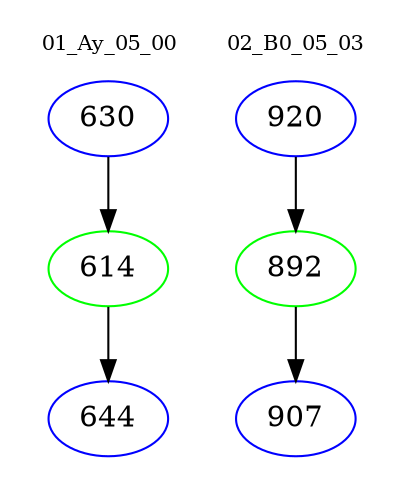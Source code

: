 digraph{
subgraph cluster_0 {
color = white
label = "01_Ay_05_00";
fontsize=10;
T0_630 [label="630", color="blue"]
T0_630 -> T0_614 [color="black"]
T0_614 [label="614", color="green"]
T0_614 -> T0_644 [color="black"]
T0_644 [label="644", color="blue"]
}
subgraph cluster_1 {
color = white
label = "02_B0_05_03";
fontsize=10;
T1_920 [label="920", color="blue"]
T1_920 -> T1_892 [color="black"]
T1_892 [label="892", color="green"]
T1_892 -> T1_907 [color="black"]
T1_907 [label="907", color="blue"]
}
}
